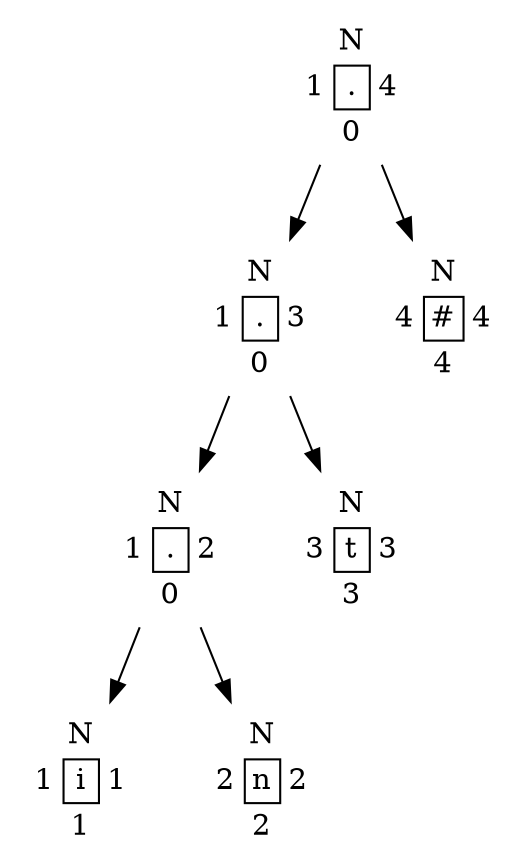 digraph grafica{
rankdir=TB;
forcelabels= true;
node [shape = plaintext];
nodo1 [label = <<table border = '0' cellboder = '1' CELLSPACIONG='0'>
<tr>
<td></td>
<td>N</td>
<td></td>
</tr>
<tr>
<td>1</td>
<td border='1'>.</td>
<td>4</td></tr>
<tr>
<td></td>
<td>0</td>
<td></td>
</tr>
</table>>];
nodo2 [label = <<table border = '0' cellboder = '1' CELLSPACIONG='0'>
<tr>
<td></td>
<td>N</td>
<td></td>
</tr>
<tr>
<td>1</td>
<td border='1'>.</td>
<td>3</td></tr>
<tr>
<td></td>
<td>0</td>
<td></td>
</tr>
</table>>];
nodo3 [label = <<table border = '0' cellboder = '1' CELLSPACIONG='0'>
<tr>
<td></td>
<td>N</td>
<td></td>
</tr>
<tr>
<td>1</td>
<td border='1'>.</td>
<td>2</td></tr>
<tr>
<td></td>
<td>0</td>
<td></td>
</tr>
</table>>];
nodo4 [label = <<table border = '0' cellboder = '1' CELLSPACIONG='0'>
<tr>
<td></td>
<td>N</td>
<td></td>
</tr>
<tr>
<td>1</td>
<td border='1'>i</td>
<td>1</td></tr>
<tr>
<td></td>
<td>1</td>
<td></td>
</tr>
</table>>];
nodo6 [label = <<table border = '0' cellboder = '1' CELLSPACIONG='0'>
<tr>
<td></td>
<td>N</td>
<td></td>
</tr>
<tr>
<td>2</td>
<td border='1'>n</td>
<td>2</td></tr>
<tr>
<td></td>
<td>2</td>
<td></td>
</tr>
</table>>];
nodo3->nodo4
nodo3->nodo6
nodo9 [label = <<table border = '0' cellboder = '1' CELLSPACIONG='0'>
<tr>
<td></td>
<td>N</td>
<td></td>
</tr>
<tr>
<td>3</td>
<td border='1'>t</td>
<td>3</td></tr>
<tr>
<td></td>
<td>3</td>
<td></td>
</tr>
</table>>];
nodo2->nodo3
nodo2->nodo9
nodo12 [label = <<table border = '0' cellboder = '1' CELLSPACIONG='0'>
<tr>
<td></td>
<td>N</td>
<td></td>
</tr>
<tr>
<td>4</td>
<td border='1'>#</td>
<td>4</td></tr>
<tr>
<td></td>
<td>4</td>
<td></td>
</tr>
</table>>];
nodo1->nodo2
nodo1->nodo12

}